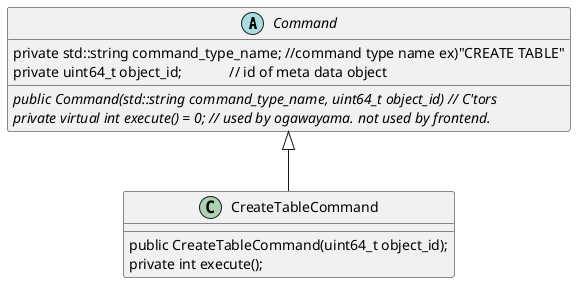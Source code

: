 @startuml

Command <|-- CreateTableCommand

abstract class Command{
	{field} private std::string command_type_name; //command type name ex)"CREATE TABLE"
	{field} private uint64_t object_id;             // id of meta data object

	{abstract} public Command(std::string command_type_name, uint64_t object_id) // C'tors
    {abstract} private virtual int execute() = 0; // used by ogawayama. not used by frontend.
}

class CreateTableCommand{
	public CreateTableCommand(uint64_t object_id);
    private int execute();
}

@enduml
